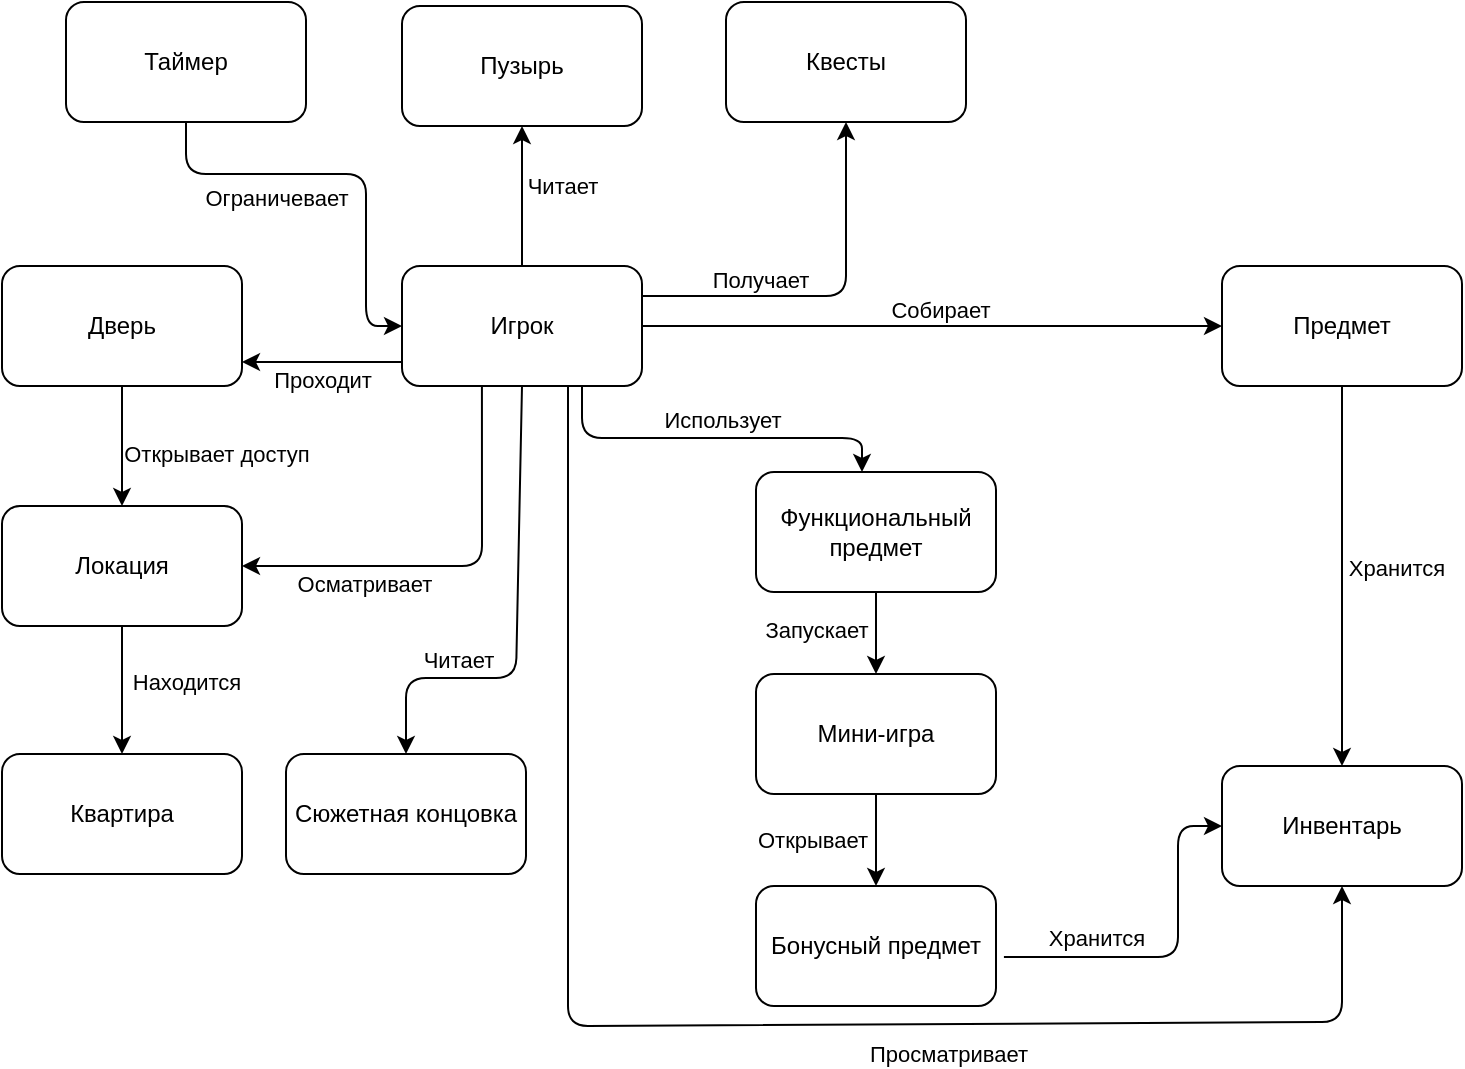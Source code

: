 <mxfile version="24.7.16">
  <diagram name="Страница — 1" id="7yc8ubJlAUiXUA5ayVFh">
    <mxGraphModel dx="1195" dy="662" grid="0" gridSize="10" guides="1" tooltips="1" connect="1" arrows="1" fold="1" page="1" pageScale="1" pageWidth="1169" pageHeight="827" background="#FFFFFF" math="0" shadow="0">
      <root>
        <mxCell id="0" />
        <mxCell id="1" parent="0" />
        <mxCell id="SWQQuN8JC112bTXEA2MC-11" style="edgeStyle=orthogonalEdgeStyle;rounded=1;orthogonalLoop=1;jettySize=auto;html=1;exitX=1;exitY=0.5;exitDx=0;exitDy=0;labelBackgroundColor=none;fontColor=default;" parent="1" source="SWQQuN8JC112bTXEA2MC-1" target="SWQQuN8JC112bTXEA2MC-2" edge="1">
          <mxGeometry relative="1" as="geometry" />
        </mxCell>
        <mxCell id="SWQQuN8JC112bTXEA2MC-12" value="Собирает" style="edgeLabel;html=1;align=center;verticalAlign=middle;resizable=0;points=[];rounded=1;labelBackgroundColor=none;" parent="SWQQuN8JC112bTXEA2MC-11" vertex="1" connectable="0">
          <mxGeometry x="0.2" y="3" relative="1" as="geometry">
            <mxPoint x="-25" y="-5" as="offset" />
          </mxGeometry>
        </mxCell>
        <mxCell id="SWQQuN8JC112bTXEA2MC-15" value="" style="edgeStyle=orthogonalEdgeStyle;rounded=1;orthogonalLoop=1;jettySize=auto;html=1;labelBackgroundColor=none;fontColor=default;" parent="1" edge="1">
          <mxGeometry relative="1" as="geometry">
            <mxPoint x="254" y="258.0" as="sourcePoint" />
            <mxPoint x="174" y="258.0" as="targetPoint" />
          </mxGeometry>
        </mxCell>
        <mxCell id="SWQQuN8JC112bTXEA2MC-17" value="Проходит" style="edgeLabel;html=1;align=center;verticalAlign=middle;resizable=0;points=[];rounded=1;labelBackgroundColor=none;" parent="SWQQuN8JC112bTXEA2MC-15" vertex="1" connectable="0">
          <mxGeometry x="-0.05" y="-2" relative="1" as="geometry">
            <mxPoint x="-2" y="11" as="offset" />
          </mxGeometry>
        </mxCell>
        <mxCell id="SWQQuN8JC112bTXEA2MC-21" value="" style="edgeStyle=orthogonalEdgeStyle;rounded=1;orthogonalLoop=1;jettySize=auto;html=1;exitX=0.75;exitY=1;exitDx=0;exitDy=0;labelBackgroundColor=none;fontColor=default;" parent="1" source="SWQQuN8JC112bTXEA2MC-1" target="SWQQuN8JC112bTXEA2MC-4" edge="1">
          <mxGeometry relative="1" as="geometry">
            <mxPoint x="314" y="290" as="sourcePoint" />
            <Array as="points">
              <mxPoint x="344" y="296" />
              <mxPoint x="484" y="296" />
            </Array>
          </mxGeometry>
        </mxCell>
        <mxCell id="SWQQuN8JC112bTXEA2MC-22" value="Использует" style="edgeLabel;html=1;align=center;verticalAlign=middle;resizable=0;points=[];rounded=1;labelBackgroundColor=none;" parent="SWQQuN8JC112bTXEA2MC-21" vertex="1" connectable="0">
          <mxGeometry x="0.05" y="1" relative="1" as="geometry">
            <mxPoint y="-8" as="offset" />
          </mxGeometry>
        </mxCell>
        <mxCell id="SWQQuN8JC112bTXEA2MC-30" value="" style="edgeStyle=orthogonalEdgeStyle;rounded=1;orthogonalLoop=1;jettySize=auto;html=1;labelBackgroundColor=none;fontColor=default;" parent="1" source="SWQQuN8JC112bTXEA2MC-1" target="SWQQuN8JC112bTXEA2MC-29" edge="1">
          <mxGeometry relative="1" as="geometry" />
        </mxCell>
        <mxCell id="SWQQuN8JC112bTXEA2MC-31" value="Читает" style="edgeLabel;html=1;align=center;verticalAlign=middle;resizable=0;points=[];rounded=1;labelBackgroundColor=none;" parent="SWQQuN8JC112bTXEA2MC-30" vertex="1" connectable="0">
          <mxGeometry x="0.2" relative="1" as="geometry">
            <mxPoint x="20" y="2" as="offset" />
          </mxGeometry>
        </mxCell>
        <mxCell id="SWQQuN8JC112bTXEA2MC-1" value="Игрок" style="rounded=1;whiteSpace=wrap;html=1;labelBackgroundColor=none;" parent="1" vertex="1">
          <mxGeometry x="254" y="210" width="120" height="60" as="geometry" />
        </mxCell>
        <mxCell id="SWQQuN8JC112bTXEA2MC-25" value="" style="edgeStyle=orthogonalEdgeStyle;rounded=1;orthogonalLoop=1;jettySize=auto;html=1;labelBackgroundColor=none;fontColor=default;" parent="1" source="SWQQuN8JC112bTXEA2MC-2" target="SWQQuN8JC112bTXEA2MC-6" edge="1">
          <mxGeometry relative="1" as="geometry" />
        </mxCell>
        <mxCell id="SWQQuN8JC112bTXEA2MC-26" value="Хранится" style="edgeLabel;html=1;align=center;verticalAlign=middle;resizable=0;points=[];rounded=1;labelBackgroundColor=none;" parent="SWQQuN8JC112bTXEA2MC-25" vertex="1" connectable="0">
          <mxGeometry x="-0.059" y="2" relative="1" as="geometry">
            <mxPoint x="25" y="1" as="offset" />
          </mxGeometry>
        </mxCell>
        <mxCell id="SWQQuN8JC112bTXEA2MC-2" value="Предмет" style="rounded=1;whiteSpace=wrap;html=1;labelBackgroundColor=none;" parent="1" vertex="1">
          <mxGeometry x="664" y="210" width="120" height="60" as="geometry" />
        </mxCell>
        <mxCell id="SWQQuN8JC112bTXEA2MC-16" value="" style="edgeStyle=orthogonalEdgeStyle;rounded=1;orthogonalLoop=1;jettySize=auto;html=1;labelBackgroundColor=none;fontColor=default;" parent="1" source="SWQQuN8JC112bTXEA2MC-3" target="SWQQuN8JC112bTXEA2MC-5" edge="1">
          <mxGeometry relative="1" as="geometry" />
        </mxCell>
        <mxCell id="SWQQuN8JC112bTXEA2MC-18" value="Открывает доступ" style="edgeLabel;html=1;align=center;verticalAlign=middle;resizable=0;points=[];rounded=1;labelBackgroundColor=none;" parent="SWQQuN8JC112bTXEA2MC-16" vertex="1" connectable="0">
          <mxGeometry x="-0.033" y="1" relative="1" as="geometry">
            <mxPoint x="46" y="5" as="offset" />
          </mxGeometry>
        </mxCell>
        <mxCell id="SWQQuN8JC112bTXEA2MC-3" value="Дверь" style="rounded=1;whiteSpace=wrap;html=1;labelBackgroundColor=none;" parent="1" vertex="1">
          <mxGeometry x="54" y="210" width="120" height="60" as="geometry" />
        </mxCell>
        <mxCell id="SWQQuN8JC112bTXEA2MC-23" value="" style="edgeStyle=orthogonalEdgeStyle;rounded=1;orthogonalLoop=1;jettySize=auto;html=1;labelBackgroundColor=none;fontColor=default;" parent="1" source="SWQQuN8JC112bTXEA2MC-4" target="SWQQuN8JC112bTXEA2MC-7" edge="1">
          <mxGeometry relative="1" as="geometry" />
        </mxCell>
        <mxCell id="SWQQuN8JC112bTXEA2MC-24" value="Запускает" style="edgeLabel;html=1;align=center;verticalAlign=middle;resizable=0;points=[];rounded=1;labelBackgroundColor=none;" parent="SWQQuN8JC112bTXEA2MC-23" vertex="1" connectable="0">
          <mxGeometry x="-0.086" y="-1" relative="1" as="geometry">
            <mxPoint x="-29" as="offset" />
          </mxGeometry>
        </mxCell>
        <mxCell id="SWQQuN8JC112bTXEA2MC-4" value="Функциональный предмет" style="rounded=1;whiteSpace=wrap;html=1;labelBackgroundColor=none;" parent="1" vertex="1">
          <mxGeometry x="431" y="313" width="120" height="60" as="geometry" />
        </mxCell>
        <mxCell id="0_PxNFeBXxf2n6IFswsg-5" value="" style="edgeStyle=orthogonalEdgeStyle;rounded=0;orthogonalLoop=1;jettySize=auto;html=1;labelBackgroundColor=none;fontColor=default;" edge="1" parent="1" source="SWQQuN8JC112bTXEA2MC-5" target="0_PxNFeBXxf2n6IFswsg-4">
          <mxGeometry relative="1" as="geometry" />
        </mxCell>
        <mxCell id="SWQQuN8JC112bTXEA2MC-5" value="Локация" style="rounded=1;whiteSpace=wrap;html=1;labelBackgroundColor=none;" parent="1" vertex="1">
          <mxGeometry x="54" y="330" width="120" height="60" as="geometry" />
        </mxCell>
        <mxCell id="SWQQuN8JC112bTXEA2MC-6" value="Инвентарь" style="rounded=1;whiteSpace=wrap;html=1;labelBackgroundColor=none;" parent="1" vertex="1">
          <mxGeometry x="664" y="460" width="120" height="60" as="geometry" />
        </mxCell>
        <mxCell id="SWQQuN8JC112bTXEA2MC-27" value="" style="edgeStyle=orthogonalEdgeStyle;rounded=1;orthogonalLoop=1;jettySize=auto;html=1;labelBackgroundColor=none;fontColor=default;exitX=1.033;exitY=0.592;exitDx=0;exitDy=0;exitPerimeter=0;" parent="1" source="0_PxNFeBXxf2n6IFswsg-13" target="SWQQuN8JC112bTXEA2MC-6" edge="1">
          <mxGeometry relative="1" as="geometry">
            <Array as="points">
              <mxPoint x="642" y="556" />
              <mxPoint x="642" y="490" />
            </Array>
          </mxGeometry>
        </mxCell>
        <mxCell id="SWQQuN8JC112bTXEA2MC-28" value="Хранится" style="edgeLabel;html=1;align=center;verticalAlign=middle;resizable=0;points=[];rounded=1;labelBackgroundColor=none;" parent="SWQQuN8JC112bTXEA2MC-27" vertex="1" connectable="0">
          <mxGeometry x="-0.187" y="4" relative="1" as="geometry">
            <mxPoint x="-25" y="-6" as="offset" />
          </mxGeometry>
        </mxCell>
        <mxCell id="0_PxNFeBXxf2n6IFswsg-14" value="" style="edgeStyle=orthogonalEdgeStyle;rounded=0;orthogonalLoop=1;jettySize=auto;html=1;labelBackgroundColor=none;fontColor=default;" edge="1" parent="1" source="SWQQuN8JC112bTXEA2MC-7" target="0_PxNFeBXxf2n6IFswsg-13">
          <mxGeometry relative="1" as="geometry" />
        </mxCell>
        <mxCell id="SWQQuN8JC112bTXEA2MC-7" value="Мини-игра" style="rounded=1;whiteSpace=wrap;html=1;labelBackgroundColor=none;" parent="1" vertex="1">
          <mxGeometry x="431" y="414" width="120" height="60" as="geometry" />
        </mxCell>
        <mxCell id="SWQQuN8JC112bTXEA2MC-29" value="Пузырь" style="rounded=1;whiteSpace=wrap;html=1;labelBackgroundColor=none;" parent="1" vertex="1">
          <mxGeometry x="254" y="80" width="120" height="60" as="geometry" />
        </mxCell>
        <mxCell id="SWQQuN8JC112bTXEA2MC-32" value="" style="endArrow=classic;html=1;rounded=1;entryX=1;entryY=0.5;entryDx=0;entryDy=0;exitX=0.333;exitY=1;exitDx=0;exitDy=0;exitPerimeter=0;labelBackgroundColor=none;fontColor=default;" parent="1" source="SWQQuN8JC112bTXEA2MC-1" target="SWQQuN8JC112bTXEA2MC-5" edge="1">
          <mxGeometry width="50" height="50" relative="1" as="geometry">
            <mxPoint x="324" y="360" as="sourcePoint" />
            <mxPoint x="274" y="310" as="targetPoint" />
            <Array as="points">
              <mxPoint x="294" y="360" />
            </Array>
          </mxGeometry>
        </mxCell>
        <mxCell id="SWQQuN8JC112bTXEA2MC-33" value="Осматривает" style="edgeLabel;html=1;align=center;verticalAlign=middle;resizable=0;points=[];rounded=1;labelBackgroundColor=none;" parent="SWQQuN8JC112bTXEA2MC-32" vertex="1" connectable="0">
          <mxGeometry x="0.248" y="4" relative="1" as="geometry">
            <mxPoint x="-18" y="5" as="offset" />
          </mxGeometry>
        </mxCell>
        <mxCell id="SWQQuN8JC112bTXEA2MC-34" value="" style="endArrow=classic;html=1;rounded=1;exitX=0.5;exitY=1;exitDx=0;exitDy=0;entryX=0.5;entryY=1;entryDx=0;entryDy=0;labelBackgroundColor=none;fontColor=default;" parent="1" target="SWQQuN8JC112bTXEA2MC-6" edge="1">
          <mxGeometry width="50" height="50" relative="1" as="geometry">
            <mxPoint x="337" y="270.0" as="sourcePoint" />
            <mxPoint x="758.04" y="518.98" as="targetPoint" />
            <Array as="points">
              <mxPoint x="337" y="590" />
              <mxPoint x="724" y="588" />
            </Array>
          </mxGeometry>
        </mxCell>
        <mxCell id="SWQQuN8JC112bTXEA2MC-35" value="Просматривает" style="edgeLabel;html=1;align=center;verticalAlign=middle;resizable=0;points=[];rounded=1;labelBackgroundColor=none;" parent="SWQQuN8JC112bTXEA2MC-34" vertex="1" connectable="0">
          <mxGeometry x="0.109" y="2" relative="1" as="geometry">
            <mxPoint x="80" y="16" as="offset" />
          </mxGeometry>
        </mxCell>
        <mxCell id="0_PxNFeBXxf2n6IFswsg-1" value="Квесты" style="rounded=1;whiteSpace=wrap;html=1;labelBackgroundColor=none;" vertex="1" parent="1">
          <mxGeometry x="416" y="78" width="120" height="60" as="geometry" />
        </mxCell>
        <mxCell id="0_PxNFeBXxf2n6IFswsg-2" value="Таймер" style="rounded=1;whiteSpace=wrap;html=1;labelBackgroundColor=none;" vertex="1" parent="1">
          <mxGeometry x="86" y="78" width="120" height="60" as="geometry" />
        </mxCell>
        <mxCell id="0_PxNFeBXxf2n6IFswsg-3" value="Сюжетная концовка" style="rounded=1;whiteSpace=wrap;html=1;labelBackgroundColor=none;" vertex="1" parent="1">
          <mxGeometry x="196" y="454" width="120" height="60" as="geometry" />
        </mxCell>
        <mxCell id="0_PxNFeBXxf2n6IFswsg-4" value="Квартира" style="rounded=1;whiteSpace=wrap;html=1;labelBackgroundColor=none;" vertex="1" parent="1">
          <mxGeometry x="54" y="454" width="120" height="60" as="geometry" />
        </mxCell>
        <mxCell id="0_PxNFeBXxf2n6IFswsg-7" value="Находится" style="edgeLabel;html=1;align=center;verticalAlign=middle;resizable=0;points=[];rounded=1;labelBackgroundColor=none;" vertex="1" connectable="0" parent="1">
          <mxGeometry x="145.997" y="418" as="geometry" />
        </mxCell>
        <mxCell id="0_PxNFeBXxf2n6IFswsg-8" value="" style="endArrow=classic;html=1;rounded=1;entryX=0.5;entryY=1;entryDx=0;entryDy=0;exitX=1;exitY=0.25;exitDx=0;exitDy=0;curved=0;labelBackgroundColor=none;fontColor=default;" edge="1" parent="1" source="SWQQuN8JC112bTXEA2MC-1" target="0_PxNFeBXxf2n6IFswsg-1">
          <mxGeometry width="50" height="50" relative="1" as="geometry">
            <mxPoint x="379" y="225" as="sourcePoint" />
            <mxPoint x="429" y="175" as="targetPoint" />
            <Array as="points">
              <mxPoint x="476" y="225" />
            </Array>
          </mxGeometry>
        </mxCell>
        <mxCell id="0_PxNFeBXxf2n6IFswsg-9" value="Получает" style="edgeLabel;html=1;align=center;verticalAlign=middle;resizable=0;points=[];rounded=1;labelBackgroundColor=none;" vertex="1" connectable="0" parent="1">
          <mxGeometry x="447" y="217.003" as="geometry">
            <mxPoint x="-14" as="offset" />
          </mxGeometry>
        </mxCell>
        <mxCell id="0_PxNFeBXxf2n6IFswsg-10" value="" style="endArrow=classic;html=1;rounded=1;exitX=0.5;exitY=1;exitDx=0;exitDy=0;entryX=0.5;entryY=0;entryDx=0;entryDy=0;curved=0;labelBackgroundColor=none;fontColor=default;" edge="1" parent="1" source="SWQQuN8JC112bTXEA2MC-1" target="0_PxNFeBXxf2n6IFswsg-3">
          <mxGeometry width="50" height="50" relative="1" as="geometry">
            <mxPoint x="345.11" y="267.01" as="sourcePoint" />
            <mxPoint x="290.0" y="452.99" as="targetPoint" />
            <Array as="points">
              <mxPoint x="311" y="416" />
              <mxPoint x="256" y="416" />
            </Array>
          </mxGeometry>
        </mxCell>
        <mxCell id="0_PxNFeBXxf2n6IFswsg-11" value="Читает" style="edgeLabel;html=1;align=center;verticalAlign=middle;resizable=0;points=[];rounded=1;labelBackgroundColor=none;" vertex="1" connectable="0" parent="1">
          <mxGeometry x="282" y="407.003" as="geometry" />
        </mxCell>
        <mxCell id="0_PxNFeBXxf2n6IFswsg-12" value="" style="endArrow=classic;html=1;rounded=1;exitX=0.5;exitY=1;exitDx=0;exitDy=0;entryX=0;entryY=0.5;entryDx=0;entryDy=0;curved=0;labelBackgroundColor=none;fontColor=default;" edge="1" parent="1" source="0_PxNFeBXxf2n6IFswsg-2" target="SWQQuN8JC112bTXEA2MC-1">
          <mxGeometry width="50" height="50" relative="1" as="geometry">
            <mxPoint x="96" y="188" as="sourcePoint" />
            <mxPoint x="96" y="171" as="targetPoint" />
            <Array as="points">
              <mxPoint x="146" y="164" />
              <mxPoint x="236" y="164" />
              <mxPoint x="236" y="240" />
            </Array>
          </mxGeometry>
        </mxCell>
        <mxCell id="0_PxNFeBXxf2n6IFswsg-13" value="Бонусный предмет" style="rounded=1;whiteSpace=wrap;html=1;labelBackgroundColor=none;" vertex="1" parent="1">
          <mxGeometry x="431" y="520" width="120" height="60" as="geometry" />
        </mxCell>
        <mxCell id="0_PxNFeBXxf2n6IFswsg-15" value="Открывает" style="edgeLabel;html=1;align=center;verticalAlign=middle;resizable=0;points=[];rounded=1;labelBackgroundColor=none;" vertex="1" connectable="0" parent="1">
          <mxGeometry x="459" y="497.003" as="geometry" />
        </mxCell>
        <mxCell id="0_PxNFeBXxf2n6IFswsg-16" value="Ограничевает" style="edgeLabel;html=1;align=center;verticalAlign=middle;resizable=0;points=[];rounded=1;labelBackgroundColor=none;" vertex="1" connectable="0" parent="1">
          <mxGeometry x="195.997" y="177.0" as="geometry">
            <mxPoint x="-5" y="-1" as="offset" />
          </mxGeometry>
        </mxCell>
      </root>
    </mxGraphModel>
  </diagram>
</mxfile>
